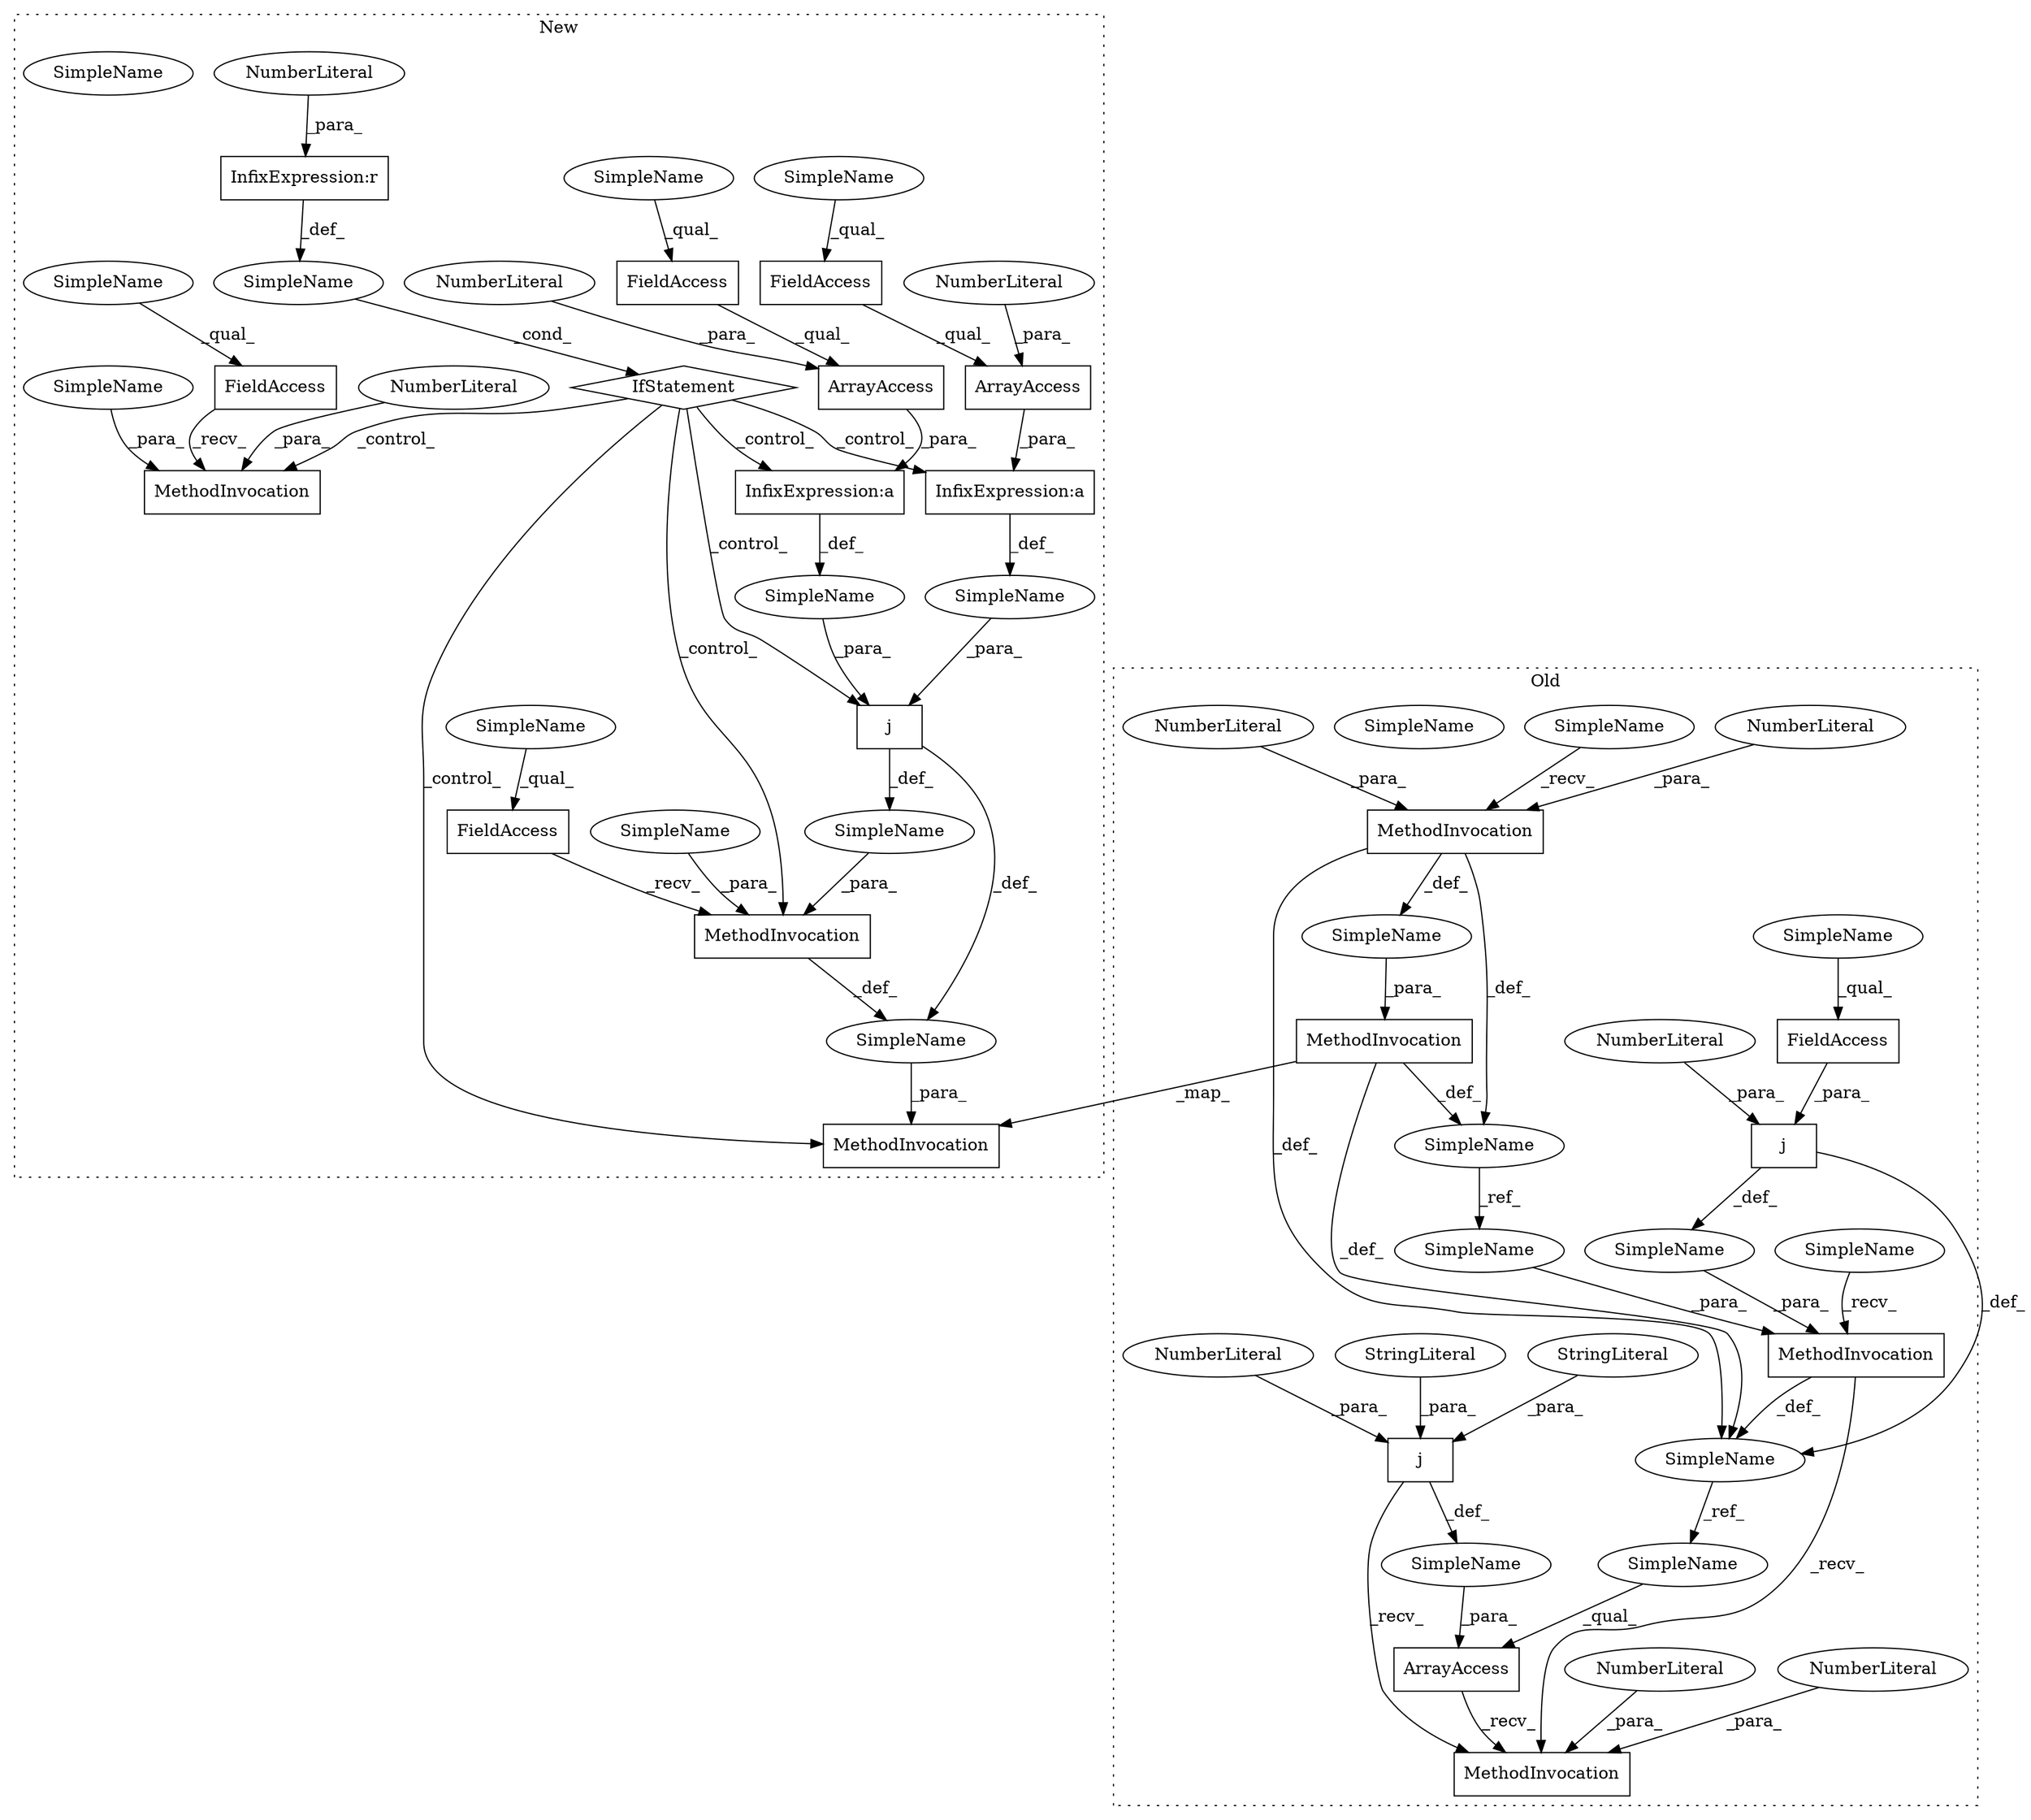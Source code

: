 digraph G {
subgraph cluster0 {
3 [label="ArrayAccess" a="2" s="4908,4979" l="12,2" shape="box"];
6 [label="FieldAccess" a="22" s="4852" l="21" shape="box"];
10 [label="MethodInvocation" a="32" s="4758,4797" l="15,1" shape="box"];
11 [label="MethodInvocation" a="32" s="4780,4794" l="11,1" shape="box"];
12 [label="MethodInvocation" a="32" s="4982,4996" l="11,1" shape="box"];
16 [label="MethodInvocation" a="32" s="4822,4894" l="12,1" shape="box"];
17 [label="NumberLiteral" a="34" s="4886" l="1" shape="ellipse"];
18 [label="NumberLiteral" a="34" s="4793" l="1" shape="ellipse"];
20 [label="NumberLiteral" a="34" s="4993" l="1" shape="ellipse"];
21 [label="NumberLiteral" a="34" s="4920" l="1" shape="ellipse"];
25 [label="SimpleName" a="42" s="" l="" shape="ellipse"];
26 [label="SimpleName" a="42" s="4731" l="12" shape="ellipse"];
27 [label="SimpleName" a="42" s="4804" l="6" shape="ellipse"];
34 [label="SimpleName" a="42" s="" l="" shape="ellipse"];
36 [label="SimpleName" a="42" s="4908" l="6" shape="ellipse"];
38 [label="SimpleName" a="42" s="4773" l="6" shape="ellipse"];
39 [label="SimpleName" a="42" s="4834" l="12" shape="ellipse"];
42 [label="SimpleName" a="42" s="" l="" shape="ellipse"];
44 [label="SimpleName" a="42" s="4852" l="4" shape="ellipse"];
46 [label="SimpleName" a="42" s="4852" l="4" shape="ellipse"];
47 [label="SimpleName" a="42" s="4811" l="10" shape="ellipse"];
48 [label="StringLiteral" a="45" s="4963" l="16" shape="ellipse"];
50 [label="j" a="106" s="4852" l="35" shape="box"];
51 [label="j" a="106" s="4920" l="59" shape="box"];
52 [label="NumberLiteral" a="34" s="4995" l="1" shape="ellipse"];
53 [label="NumberLiteral" a="34" s="4791" l="1" shape="ellipse"];
54 [label="StringLiteral" a="45" s="4934" l="16" shape="ellipse"];
label = "Old";
style="dotted";
}
subgraph cluster1 {
1 [label="ArrayAccess" a="2" s="4764,4778" l="13,1" shape="box"];
2 [label="ArrayAccess" a="2" s="4808,4822" l="13,1" shape="box"];
4 [label="FieldAccess" a="22" s="4872" l="13" shape="box"];
5 [label="FieldAccess" a="22" s="4764" l="12" shape="box"];
7 [label="FieldAccess" a="22" s="4727" l="13" shape="box"];
8 [label="FieldAccess" a="22" s="4808" l="12" shape="box"];
9 [label="IfStatement" a="25" s="4673,4692" l="4,2" shape="diamond"];
13 [label="MethodInvocation" a="32" s="4741,4838" l="8,2" shape="box"];
14 [label="MethodInvocation" a="32" s="4723,4842" l="4,1" shape="box"];
15 [label="MethodInvocation" a="32" s="4886,4898" l="4,1" shape="box"];
19 [label="NumberLiteral" a="34" s="4897" l="1" shape="ellipse"];
22 [label="NumberLiteral" a="34" s="4821" l="1" shape="ellipse"];
23 [label="NumberLiteral" a="34" s="4691" l="1" shape="ellipse"];
24 [label="NumberLiteral" a="34" s="4777" l="1" shape="ellipse"];
28 [label="SimpleName" a="42" s="4764" l="6" shape="ellipse"];
29 [label="SimpleName" a="42" s="" l="" shape="ellipse"];
30 [label="SimpleName" a="42" s="" l="" shape="ellipse"];
31 [label="SimpleName" a="42" s="" l="" shape="ellipse"];
32 [label="SimpleName" a="42" s="" l="" shape="ellipse"];
33 [label="SimpleName" a="42" s="4872" l="6" shape="ellipse"];
35 [label="SimpleName" a="42" s="4808" l="6" shape="ellipse"];
37 [label="SimpleName" a="42" s="4749" l="6" shape="ellipse"];
40 [label="SimpleName" a="42" s="4727" l="6" shape="ellipse"];
41 [label="SimpleName" a="42" s="4872" l="6" shape="ellipse"];
43 [label="SimpleName" a="42" s="4890" l="6" shape="ellipse"];
45 [label="SimpleName" a="42" s="" l="" shape="ellipse"];
49 [label="j" a="106" s="4763" l="75" shape="box"];
55 [label="InfixExpression:a" a="27" s="4823" l="3" shape="box"];
56 [label="InfixExpression:a" a="27" s="4779" l="3" shape="box"];
57 [label="InfixExpression:r" a="27" s="4688" l="3" shape="box"];
label = "New";
style="dotted";
}
1 -> 56 [label="_para_"];
2 -> 55 [label="_para_"];
3 -> 12 [label="_recv_"];
4 -> 15 [label="_recv_"];
5 -> 1 [label="_qual_"];
6 -> 50 [label="_para_"];
7 -> 13 [label="_recv_"];
8 -> 2 [label="_qual_"];
9 -> 56 [label="_control_"];
9 -> 15 [label="_control_"];
9 -> 13 [label="_control_"];
9 -> 55 [label="_control_"];
9 -> 49 [label="_control_"];
9 -> 14 [label="_control_"];
10 -> 26 [label="_def_"];
10 -> 27 [label="_def_"];
10 -> 14 [label="_map_"];
11 -> 26 [label="_def_"];
11 -> 27 [label="_def_"];
11 -> 42 [label="_def_"];
13 -> 30 [label="_def_"];
16 -> 12 [label="_recv_"];
16 -> 27 [label="_def_"];
17 -> 50 [label="_para_"];
18 -> 11 [label="_para_"];
19 -> 15 [label="_para_"];
20 -> 12 [label="_para_"];
21 -> 51 [label="_para_"];
22 -> 2 [label="_para_"];
23 -> 57 [label="_para_"];
24 -> 1 [label="_para_"];
25 -> 3 [label="_para_"];
26 -> 39 [label="_ref_"];
27 -> 36 [label="_ref_"];
28 -> 5 [label="_qual_"];
29 -> 49 [label="_para_"];
30 -> 14 [label="_para_"];
31 -> 13 [label="_para_"];
32 -> 49 [label="_para_"];
33 -> 4 [label="_qual_"];
34 -> 16 [label="_para_"];
35 -> 8 [label="_qual_"];
36 -> 3 [label="_qual_"];
37 -> 13 [label="_para_"];
38 -> 11 [label="_recv_"];
39 -> 16 [label="_para_"];
40 -> 7 [label="_qual_"];
42 -> 10 [label="_para_"];
43 -> 15 [label="_para_"];
44 -> 6 [label="_qual_"];
45 -> 9 [label="_cond_"];
47 -> 16 [label="_recv_"];
48 -> 51 [label="_para_"];
49 -> 31 [label="_def_"];
49 -> 30 [label="_def_"];
50 -> 27 [label="_def_"];
50 -> 34 [label="_def_"];
51 -> 12 [label="_recv_"];
51 -> 25 [label="_def_"];
52 -> 12 [label="_para_"];
53 -> 11 [label="_para_"];
54 -> 51 [label="_para_"];
55 -> 29 [label="_def_"];
56 -> 32 [label="_def_"];
57 -> 45 [label="_def_"];
}